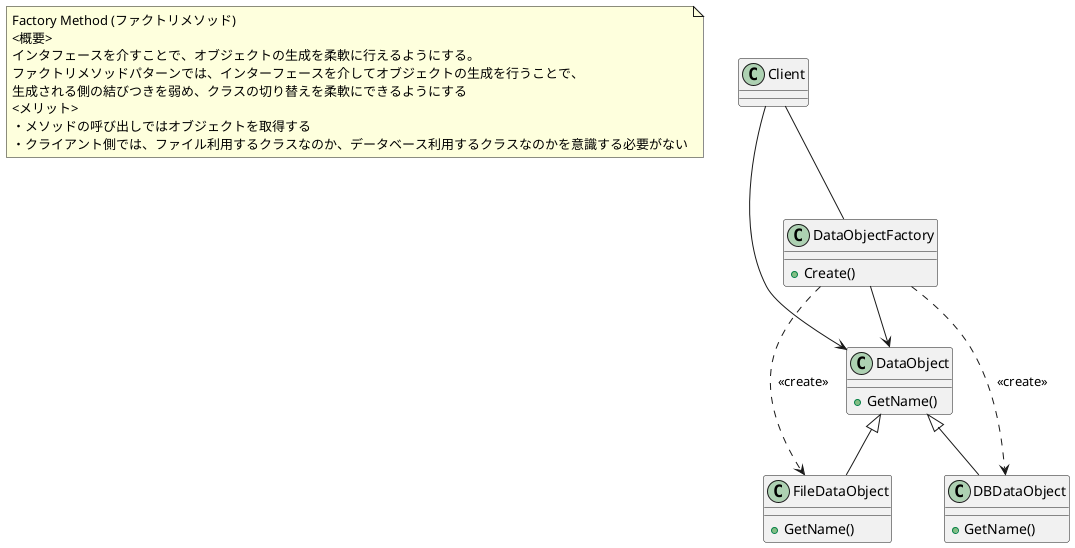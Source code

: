 @startuml

note as N1
  Factory Method (ファクトリメソッド)
  <概要>
  インタフェースを介すことで、オブジェクトの生成を柔軟に行えるようにする。
  ファクトリメソッドパターンでは、インターフェースを介してオブジェクトの生成を行うことで、
  生成される側の結びつきを弱め、クラスの切り替えを柔軟にできるようにする
  <メリット>
  ・メソッドの呼び出しではオブジェクトを取得する
  ・クライアント側では、ファイル利用するクラスなのか、データベース利用するクラスなのかを意識する必要がない
end note

class DataObject {
  + GetName()
}

class FileDataObject {
  + GetName()
}
class DBDataObject {
  + GetName()
}

class Client {
}

class DataObjectFactory {
  + Create()
}


DataObject <|-- FileDataObject
DataObject <|-- DBDataObject
Client --> DataObject
Client -- DataObjectFactory
DataObjectFactory --> DataObject
DataObjectFactory ..> DBDataObject : <<create>>
DataObjectFactory ..> FileDataObject : <<create>>


@enduml